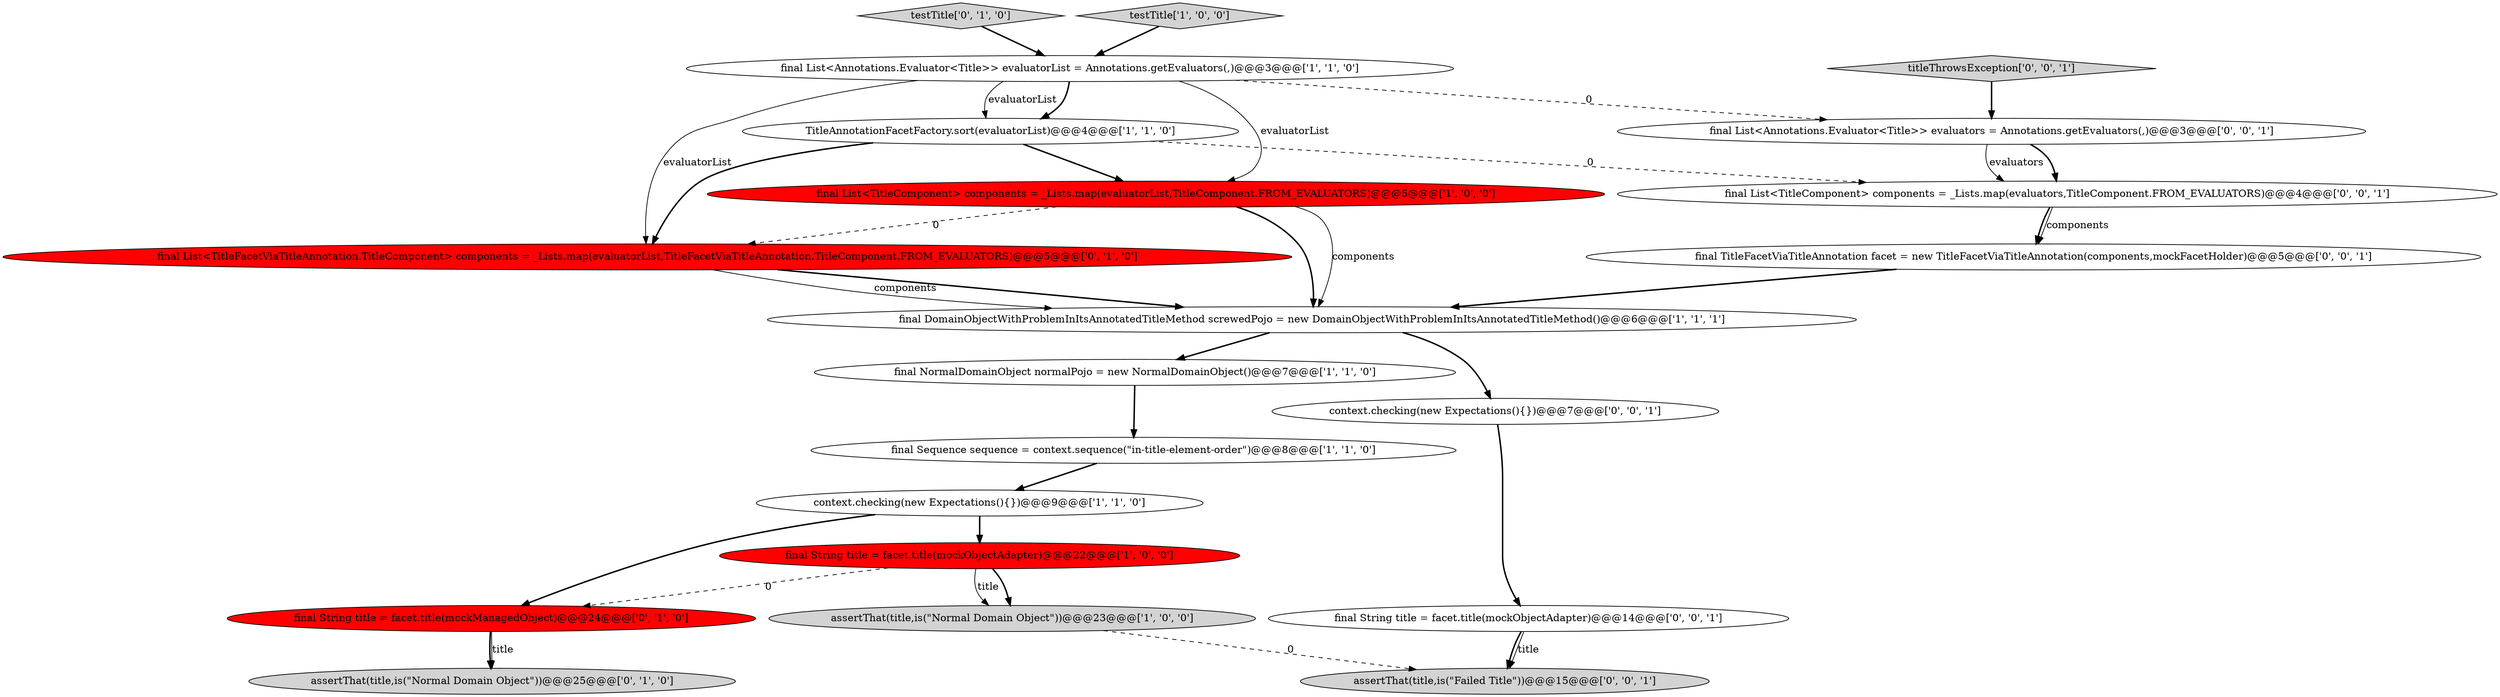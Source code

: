 digraph {
9 [style = filled, label = "TitleAnnotationFacetFactory.sort(evaluatorList)@@@4@@@['1', '1', '0']", fillcolor = white, shape = ellipse image = "AAA0AAABBB1BBB"];
1 [style = filled, label = "final String title = facet.title(mockObjectAdapter)@@@22@@@['1', '0', '0']", fillcolor = red, shape = ellipse image = "AAA1AAABBB1BBB"];
11 [style = filled, label = "assertThat(title,is(\"Normal Domain Object\"))@@@25@@@['0', '1', '0']", fillcolor = lightgray, shape = ellipse image = "AAA0AAABBB2BBB"];
15 [style = filled, label = "assertThat(title,is(\"Failed Title\"))@@@15@@@['0', '0', '1']", fillcolor = lightgray, shape = ellipse image = "AAA0AAABBB3BBB"];
4 [style = filled, label = "final Sequence sequence = context.sequence(\"in-title-element-order\")@@@8@@@['1', '1', '0']", fillcolor = white, shape = ellipse image = "AAA0AAABBB1BBB"];
13 [style = filled, label = "testTitle['0', '1', '0']", fillcolor = lightgray, shape = diamond image = "AAA0AAABBB2BBB"];
5 [style = filled, label = "assertThat(title,is(\"Normal Domain Object\"))@@@23@@@['1', '0', '0']", fillcolor = lightgray, shape = ellipse image = "AAA0AAABBB1BBB"];
6 [style = filled, label = "final DomainObjectWithProblemInItsAnnotatedTitleMethod screwedPojo = new DomainObjectWithProblemInItsAnnotatedTitleMethod()@@@6@@@['1', '1', '1']", fillcolor = white, shape = ellipse image = "AAA0AAABBB1BBB"];
12 [style = filled, label = "final List<TitleFacetViaTitleAnnotation.TitleComponent> components = _Lists.map(evaluatorList,TitleFacetViaTitleAnnotation.TitleComponent.FROM_EVALUATORS)@@@5@@@['0', '1', '0']", fillcolor = red, shape = ellipse image = "AAA1AAABBB2BBB"];
17 [style = filled, label = "titleThrowsException['0', '0', '1']", fillcolor = lightgray, shape = diamond image = "AAA0AAABBB3BBB"];
8 [style = filled, label = "final List<Annotations.Evaluator<Title>> evaluatorList = Annotations.getEvaluators(,)@@@3@@@['1', '1', '0']", fillcolor = white, shape = ellipse image = "AAA0AAABBB1BBB"];
3 [style = filled, label = "final NormalDomainObject normalPojo = new NormalDomainObject()@@@7@@@['1', '1', '0']", fillcolor = white, shape = ellipse image = "AAA0AAABBB1BBB"];
7 [style = filled, label = "context.checking(new Expectations(){})@@@9@@@['1', '1', '0']", fillcolor = white, shape = ellipse image = "AAA0AAABBB1BBB"];
20 [style = filled, label = "context.checking(new Expectations(){})@@@7@@@['0', '0', '1']", fillcolor = white, shape = ellipse image = "AAA0AAABBB3BBB"];
2 [style = filled, label = "testTitle['1', '0', '0']", fillcolor = lightgray, shape = diamond image = "AAA0AAABBB1BBB"];
18 [style = filled, label = "final TitleFacetViaTitleAnnotation facet = new TitleFacetViaTitleAnnotation(components,mockFacetHolder)@@@5@@@['0', '0', '1']", fillcolor = white, shape = ellipse image = "AAA0AAABBB3BBB"];
16 [style = filled, label = "final String title = facet.title(mockObjectAdapter)@@@14@@@['0', '0', '1']", fillcolor = white, shape = ellipse image = "AAA0AAABBB3BBB"];
14 [style = filled, label = "final List<Annotations.Evaluator<Title>> evaluators = Annotations.getEvaluators(,)@@@3@@@['0', '0', '1']", fillcolor = white, shape = ellipse image = "AAA0AAABBB3BBB"];
19 [style = filled, label = "final List<TitleComponent> components = _Lists.map(evaluators,TitleComponent.FROM_EVALUATORS)@@@4@@@['0', '0', '1']", fillcolor = white, shape = ellipse image = "AAA0AAABBB3BBB"];
0 [style = filled, label = "final List<TitleComponent> components = _Lists.map(evaluatorList,TitleComponent.FROM_EVALUATORS)@@@5@@@['1', '0', '0']", fillcolor = red, shape = ellipse image = "AAA1AAABBB1BBB"];
10 [style = filled, label = "final String title = facet.title(mockManagedObject)@@@24@@@['0', '1', '0']", fillcolor = red, shape = ellipse image = "AAA1AAABBB2BBB"];
1->5 [style = bold, label=""];
0->6 [style = solid, label="components"];
6->3 [style = bold, label=""];
16->15 [style = bold, label=""];
19->18 [style = bold, label=""];
7->1 [style = bold, label=""];
9->0 [style = bold, label=""];
0->6 [style = bold, label=""];
7->10 [style = bold, label=""];
10->11 [style = solid, label="title"];
14->19 [style = bold, label=""];
1->10 [style = dashed, label="0"];
0->12 [style = dashed, label="0"];
8->14 [style = dashed, label="0"];
12->6 [style = bold, label=""];
14->19 [style = solid, label="evaluators"];
3->4 [style = bold, label=""];
4->7 [style = bold, label=""];
16->15 [style = solid, label="title"];
9->19 [style = dashed, label="0"];
6->20 [style = bold, label=""];
12->6 [style = solid, label="components"];
10->11 [style = bold, label=""];
20->16 [style = bold, label=""];
8->0 [style = solid, label="evaluatorList"];
18->6 [style = bold, label=""];
17->14 [style = bold, label=""];
1->5 [style = solid, label="title"];
8->9 [style = bold, label=""];
9->12 [style = bold, label=""];
8->9 [style = solid, label="evaluatorList"];
13->8 [style = bold, label=""];
5->15 [style = dashed, label="0"];
2->8 [style = bold, label=""];
8->12 [style = solid, label="evaluatorList"];
19->18 [style = solid, label="components"];
}
